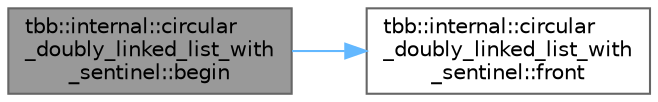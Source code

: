 digraph "tbb::internal::circular_doubly_linked_list_with_sentinel::begin"
{
 // LATEX_PDF_SIZE
  bgcolor="transparent";
  edge [fontname=Helvetica,fontsize=10,labelfontname=Helvetica,labelfontsize=10];
  node [fontname=Helvetica,fontsize=10,shape=box,height=0.2,width=0.4];
  rankdir="LR";
  Node1 [id="Node000001",label="tbb::internal::circular\l_doubly_linked_list_with\l_sentinel::begin",height=0.2,width=0.4,color="gray40", fillcolor="grey60", style="filled", fontcolor="black",tooltip=" "];
  Node1 -> Node2 [id="edge2_Node000001_Node000002",color="steelblue1",style="solid",tooltip=" "];
  Node2 [id="Node000002",label="tbb::internal::circular\l_doubly_linked_list_with\l_sentinel::front",height=0.2,width=0.4,color="grey40", fillcolor="white", style="filled",URL="$classtbb_1_1internal_1_1circular__doubly__linked__list__with__sentinel.html#a5e6e265aefac24cc7a16c8354783f49f",tooltip=" "];
}

